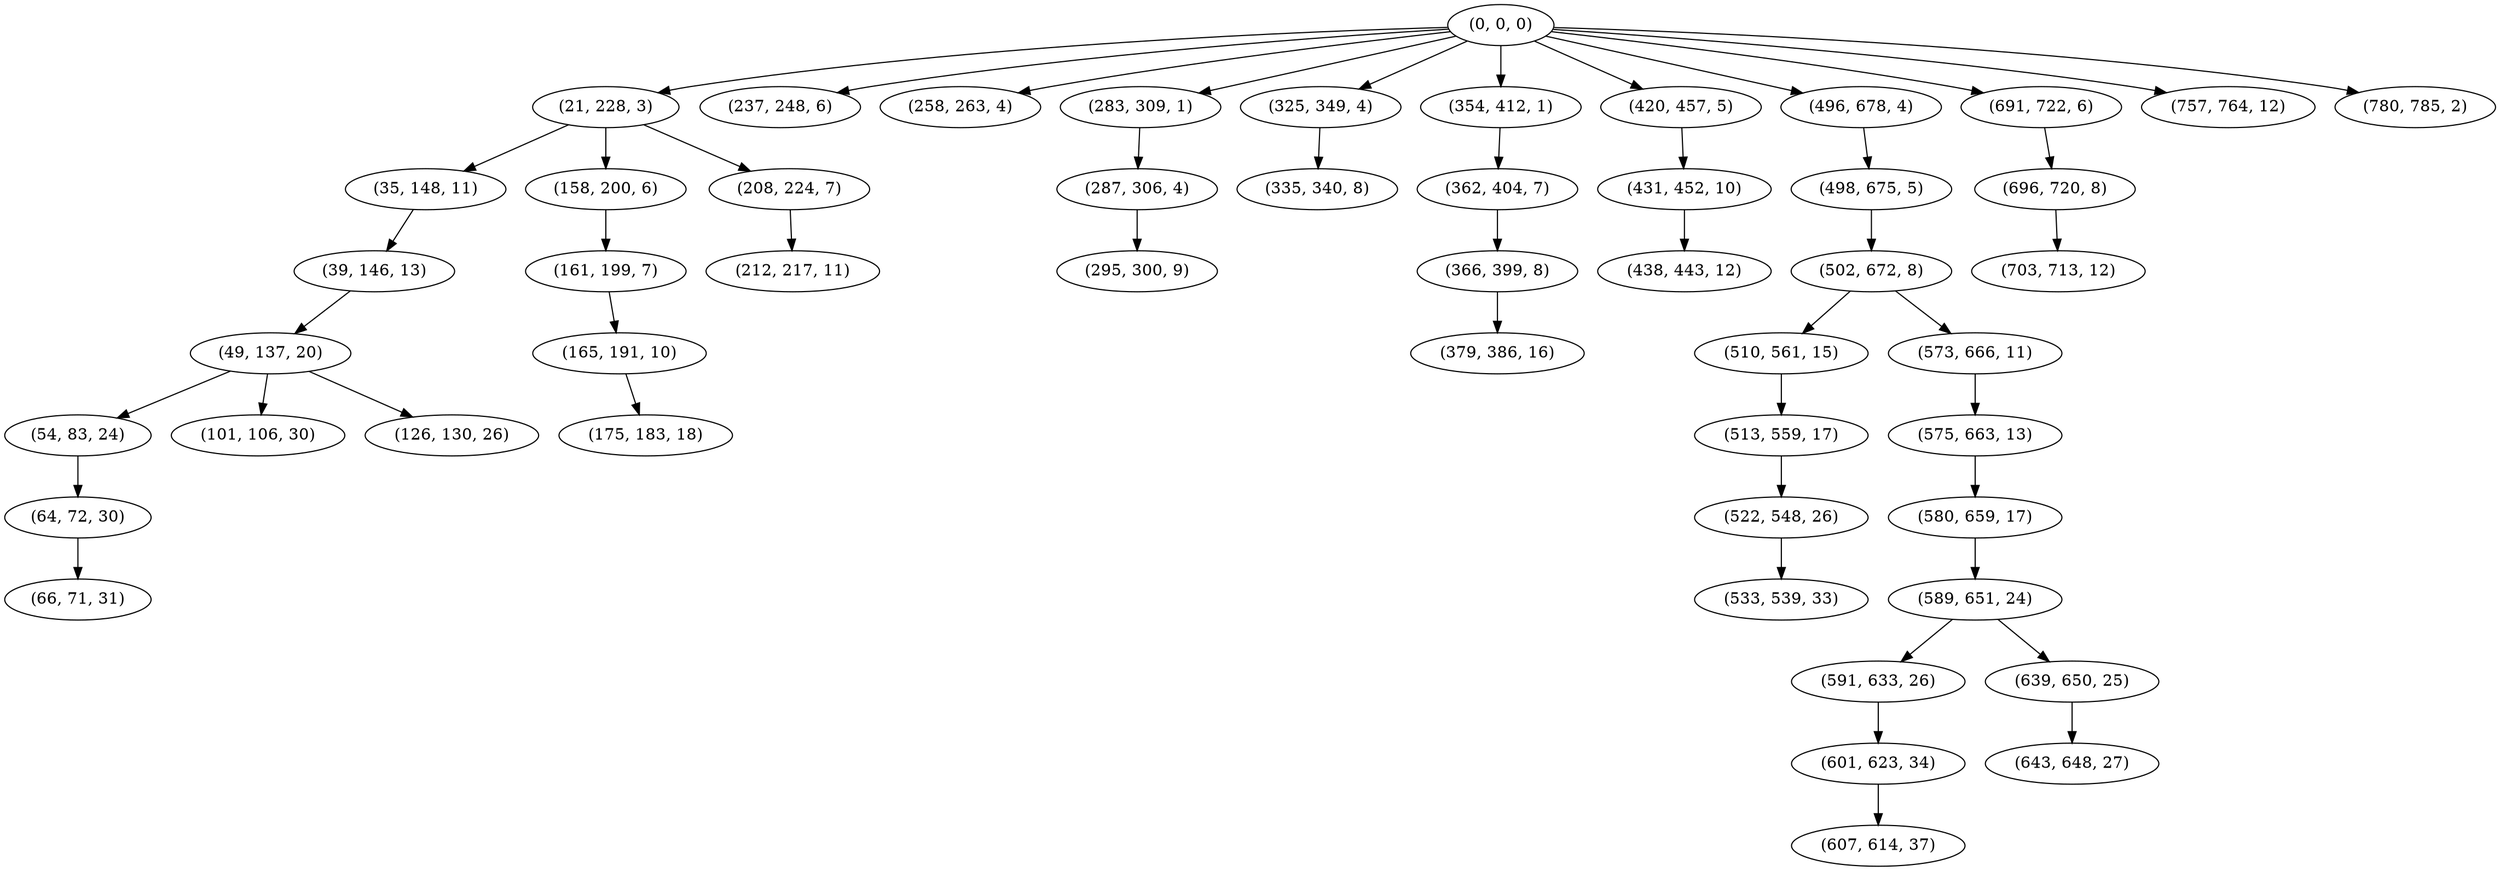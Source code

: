 digraph tree {
    "(0, 0, 0)";
    "(21, 228, 3)";
    "(35, 148, 11)";
    "(39, 146, 13)";
    "(49, 137, 20)";
    "(54, 83, 24)";
    "(64, 72, 30)";
    "(66, 71, 31)";
    "(101, 106, 30)";
    "(126, 130, 26)";
    "(158, 200, 6)";
    "(161, 199, 7)";
    "(165, 191, 10)";
    "(175, 183, 18)";
    "(208, 224, 7)";
    "(212, 217, 11)";
    "(237, 248, 6)";
    "(258, 263, 4)";
    "(283, 309, 1)";
    "(287, 306, 4)";
    "(295, 300, 9)";
    "(325, 349, 4)";
    "(335, 340, 8)";
    "(354, 412, 1)";
    "(362, 404, 7)";
    "(366, 399, 8)";
    "(379, 386, 16)";
    "(420, 457, 5)";
    "(431, 452, 10)";
    "(438, 443, 12)";
    "(496, 678, 4)";
    "(498, 675, 5)";
    "(502, 672, 8)";
    "(510, 561, 15)";
    "(513, 559, 17)";
    "(522, 548, 26)";
    "(533, 539, 33)";
    "(573, 666, 11)";
    "(575, 663, 13)";
    "(580, 659, 17)";
    "(589, 651, 24)";
    "(591, 633, 26)";
    "(601, 623, 34)";
    "(607, 614, 37)";
    "(639, 650, 25)";
    "(643, 648, 27)";
    "(691, 722, 6)";
    "(696, 720, 8)";
    "(703, 713, 12)";
    "(757, 764, 12)";
    "(780, 785, 2)";
    "(0, 0, 0)" -> "(21, 228, 3)";
    "(0, 0, 0)" -> "(237, 248, 6)";
    "(0, 0, 0)" -> "(258, 263, 4)";
    "(0, 0, 0)" -> "(283, 309, 1)";
    "(0, 0, 0)" -> "(325, 349, 4)";
    "(0, 0, 0)" -> "(354, 412, 1)";
    "(0, 0, 0)" -> "(420, 457, 5)";
    "(0, 0, 0)" -> "(496, 678, 4)";
    "(0, 0, 0)" -> "(691, 722, 6)";
    "(0, 0, 0)" -> "(757, 764, 12)";
    "(0, 0, 0)" -> "(780, 785, 2)";
    "(21, 228, 3)" -> "(35, 148, 11)";
    "(21, 228, 3)" -> "(158, 200, 6)";
    "(21, 228, 3)" -> "(208, 224, 7)";
    "(35, 148, 11)" -> "(39, 146, 13)";
    "(39, 146, 13)" -> "(49, 137, 20)";
    "(49, 137, 20)" -> "(54, 83, 24)";
    "(49, 137, 20)" -> "(101, 106, 30)";
    "(49, 137, 20)" -> "(126, 130, 26)";
    "(54, 83, 24)" -> "(64, 72, 30)";
    "(64, 72, 30)" -> "(66, 71, 31)";
    "(158, 200, 6)" -> "(161, 199, 7)";
    "(161, 199, 7)" -> "(165, 191, 10)";
    "(165, 191, 10)" -> "(175, 183, 18)";
    "(208, 224, 7)" -> "(212, 217, 11)";
    "(283, 309, 1)" -> "(287, 306, 4)";
    "(287, 306, 4)" -> "(295, 300, 9)";
    "(325, 349, 4)" -> "(335, 340, 8)";
    "(354, 412, 1)" -> "(362, 404, 7)";
    "(362, 404, 7)" -> "(366, 399, 8)";
    "(366, 399, 8)" -> "(379, 386, 16)";
    "(420, 457, 5)" -> "(431, 452, 10)";
    "(431, 452, 10)" -> "(438, 443, 12)";
    "(496, 678, 4)" -> "(498, 675, 5)";
    "(498, 675, 5)" -> "(502, 672, 8)";
    "(502, 672, 8)" -> "(510, 561, 15)";
    "(502, 672, 8)" -> "(573, 666, 11)";
    "(510, 561, 15)" -> "(513, 559, 17)";
    "(513, 559, 17)" -> "(522, 548, 26)";
    "(522, 548, 26)" -> "(533, 539, 33)";
    "(573, 666, 11)" -> "(575, 663, 13)";
    "(575, 663, 13)" -> "(580, 659, 17)";
    "(580, 659, 17)" -> "(589, 651, 24)";
    "(589, 651, 24)" -> "(591, 633, 26)";
    "(589, 651, 24)" -> "(639, 650, 25)";
    "(591, 633, 26)" -> "(601, 623, 34)";
    "(601, 623, 34)" -> "(607, 614, 37)";
    "(639, 650, 25)" -> "(643, 648, 27)";
    "(691, 722, 6)" -> "(696, 720, 8)";
    "(696, 720, 8)" -> "(703, 713, 12)";
}

